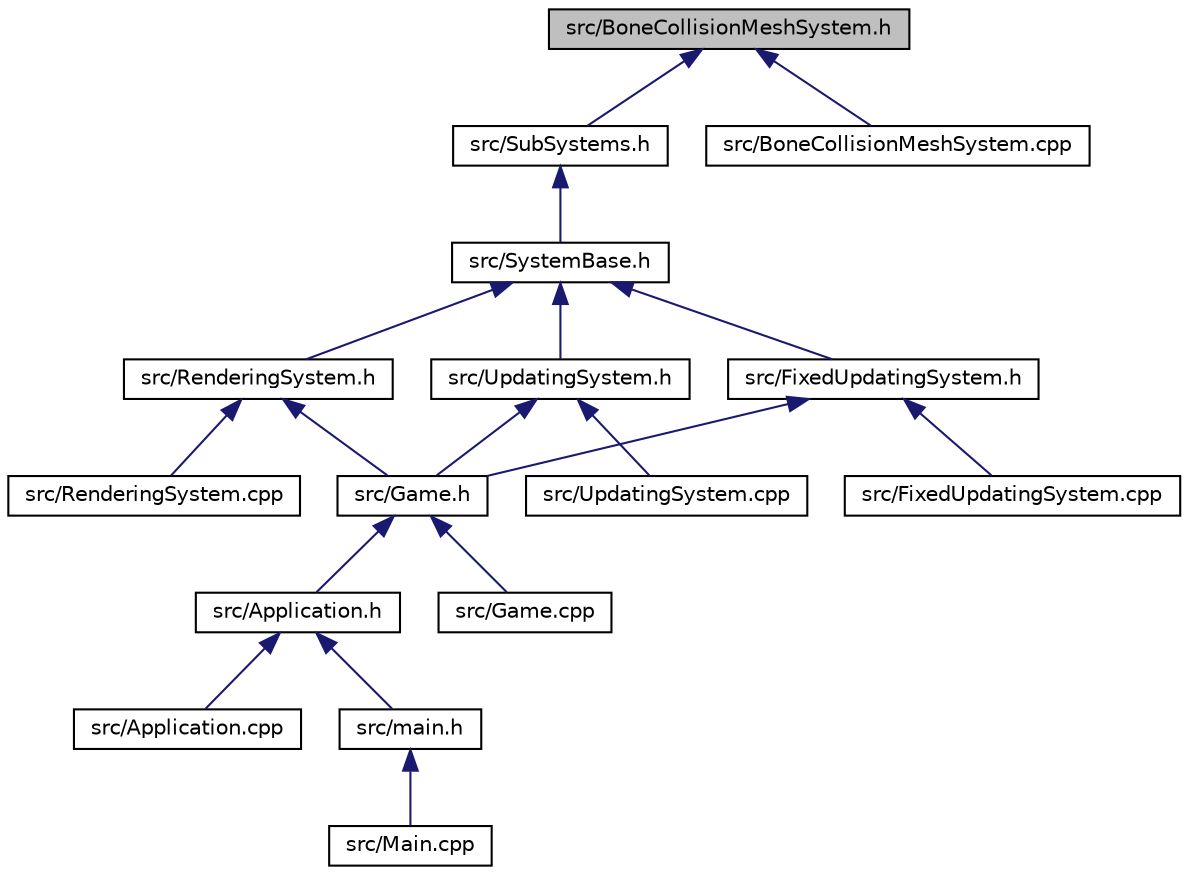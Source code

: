 digraph "src/BoneCollisionMeshSystem.h"
{
 // INTERACTIVE_SVG=YES
 // LATEX_PDF_SIZE
  edge [fontname="Helvetica",fontsize="10",labelfontname="Helvetica",labelfontsize="10"];
  node [fontname="Helvetica",fontsize="10",shape=record];
  Node1 [label="src/BoneCollisionMeshSystem.h",height=0.2,width=0.4,color="black", fillcolor="grey75", style="filled", fontcolor="black",tooltip=" "];
  Node1 -> Node2 [dir="back",color="midnightblue",fontsize="10",style="solid",fontname="Helvetica"];
  Node2 [label="src/SubSystems.h",height=0.2,width=0.4,color="black", fillcolor="white", style="filled",URL="$d8/dc4/_sub_systems_8h.html",tooltip=" "];
  Node2 -> Node3 [dir="back",color="midnightblue",fontsize="10",style="solid",fontname="Helvetica"];
  Node3 [label="src/SystemBase.h",height=0.2,width=0.4,color="black", fillcolor="white", style="filled",URL="$dc/d18/_system_base_8h.html",tooltip=" "];
  Node3 -> Node4 [dir="back",color="midnightblue",fontsize="10",style="solid",fontname="Helvetica"];
  Node4 [label="src/FixedUpdatingSystem.h",height=0.2,width=0.4,color="black", fillcolor="white", style="filled",URL="$db/d81/_fixed_updating_system_8h.html",tooltip=" "];
  Node4 -> Node5 [dir="back",color="midnightblue",fontsize="10",style="solid",fontname="Helvetica"];
  Node5 [label="src/Game.h",height=0.2,width=0.4,color="black", fillcolor="white", style="filled",URL="$d9/dcd/_game_8h.html",tooltip=" "];
  Node5 -> Node6 [dir="back",color="midnightblue",fontsize="10",style="solid",fontname="Helvetica"];
  Node6 [label="src/Application.h",height=0.2,width=0.4,color="black", fillcolor="white", style="filled",URL="$d9/da3/_application_8h.html",tooltip=" "];
  Node6 -> Node7 [dir="back",color="midnightblue",fontsize="10",style="solid",fontname="Helvetica"];
  Node7 [label="src/Application.cpp",height=0.2,width=0.4,color="black", fillcolor="white", style="filled",URL="$d0/d42/_application_8cpp.html",tooltip=" "];
  Node6 -> Node8 [dir="back",color="midnightblue",fontsize="10",style="solid",fontname="Helvetica"];
  Node8 [label="src/main.h",height=0.2,width=0.4,color="black", fillcolor="white", style="filled",URL="$d4/dbf/main_8h.html",tooltip=" "];
  Node8 -> Node9 [dir="back",color="midnightblue",fontsize="10",style="solid",fontname="Helvetica"];
  Node9 [label="src/Main.cpp",height=0.2,width=0.4,color="black", fillcolor="white", style="filled",URL="$d5/d12/_main_8cpp.html",tooltip=" "];
  Node5 -> Node10 [dir="back",color="midnightblue",fontsize="10",style="solid",fontname="Helvetica"];
  Node10 [label="src/Game.cpp",height=0.2,width=0.4,color="black", fillcolor="white", style="filled",URL="$d7/db5/_game_8cpp.html",tooltip=" "];
  Node4 -> Node11 [dir="back",color="midnightblue",fontsize="10",style="solid",fontname="Helvetica"];
  Node11 [label="src/FixedUpdatingSystem.cpp",height=0.2,width=0.4,color="black", fillcolor="white", style="filled",URL="$d0/d56/_fixed_updating_system_8cpp.html",tooltip=" "];
  Node3 -> Node12 [dir="back",color="midnightblue",fontsize="10",style="solid",fontname="Helvetica"];
  Node12 [label="src/RenderingSystem.h",height=0.2,width=0.4,color="black", fillcolor="white", style="filled",URL="$da/d66/_rendering_system_8h.html",tooltip=" "];
  Node12 -> Node5 [dir="back",color="midnightblue",fontsize="10",style="solid",fontname="Helvetica"];
  Node12 -> Node13 [dir="back",color="midnightblue",fontsize="10",style="solid",fontname="Helvetica"];
  Node13 [label="src/RenderingSystem.cpp",height=0.2,width=0.4,color="black", fillcolor="white", style="filled",URL="$d2/db8/_rendering_system_8cpp.html",tooltip=" "];
  Node3 -> Node14 [dir="back",color="midnightblue",fontsize="10",style="solid",fontname="Helvetica"];
  Node14 [label="src/UpdatingSystem.h",height=0.2,width=0.4,color="black", fillcolor="white", style="filled",URL="$db/dc0/_updating_system_8h.html",tooltip=" "];
  Node14 -> Node5 [dir="back",color="midnightblue",fontsize="10",style="solid",fontname="Helvetica"];
  Node14 -> Node15 [dir="back",color="midnightblue",fontsize="10",style="solid",fontname="Helvetica"];
  Node15 [label="src/UpdatingSystem.cpp",height=0.2,width=0.4,color="black", fillcolor="white", style="filled",URL="$d7/d1d/_updating_system_8cpp.html",tooltip=" "];
  Node1 -> Node16 [dir="back",color="midnightblue",fontsize="10",style="solid",fontname="Helvetica"];
  Node16 [label="src/BoneCollisionMeshSystem.cpp",height=0.2,width=0.4,color="black", fillcolor="white", style="filled",URL="$d9/d9b/_bone_collision_mesh_system_8cpp.html",tooltip=" "];
}
